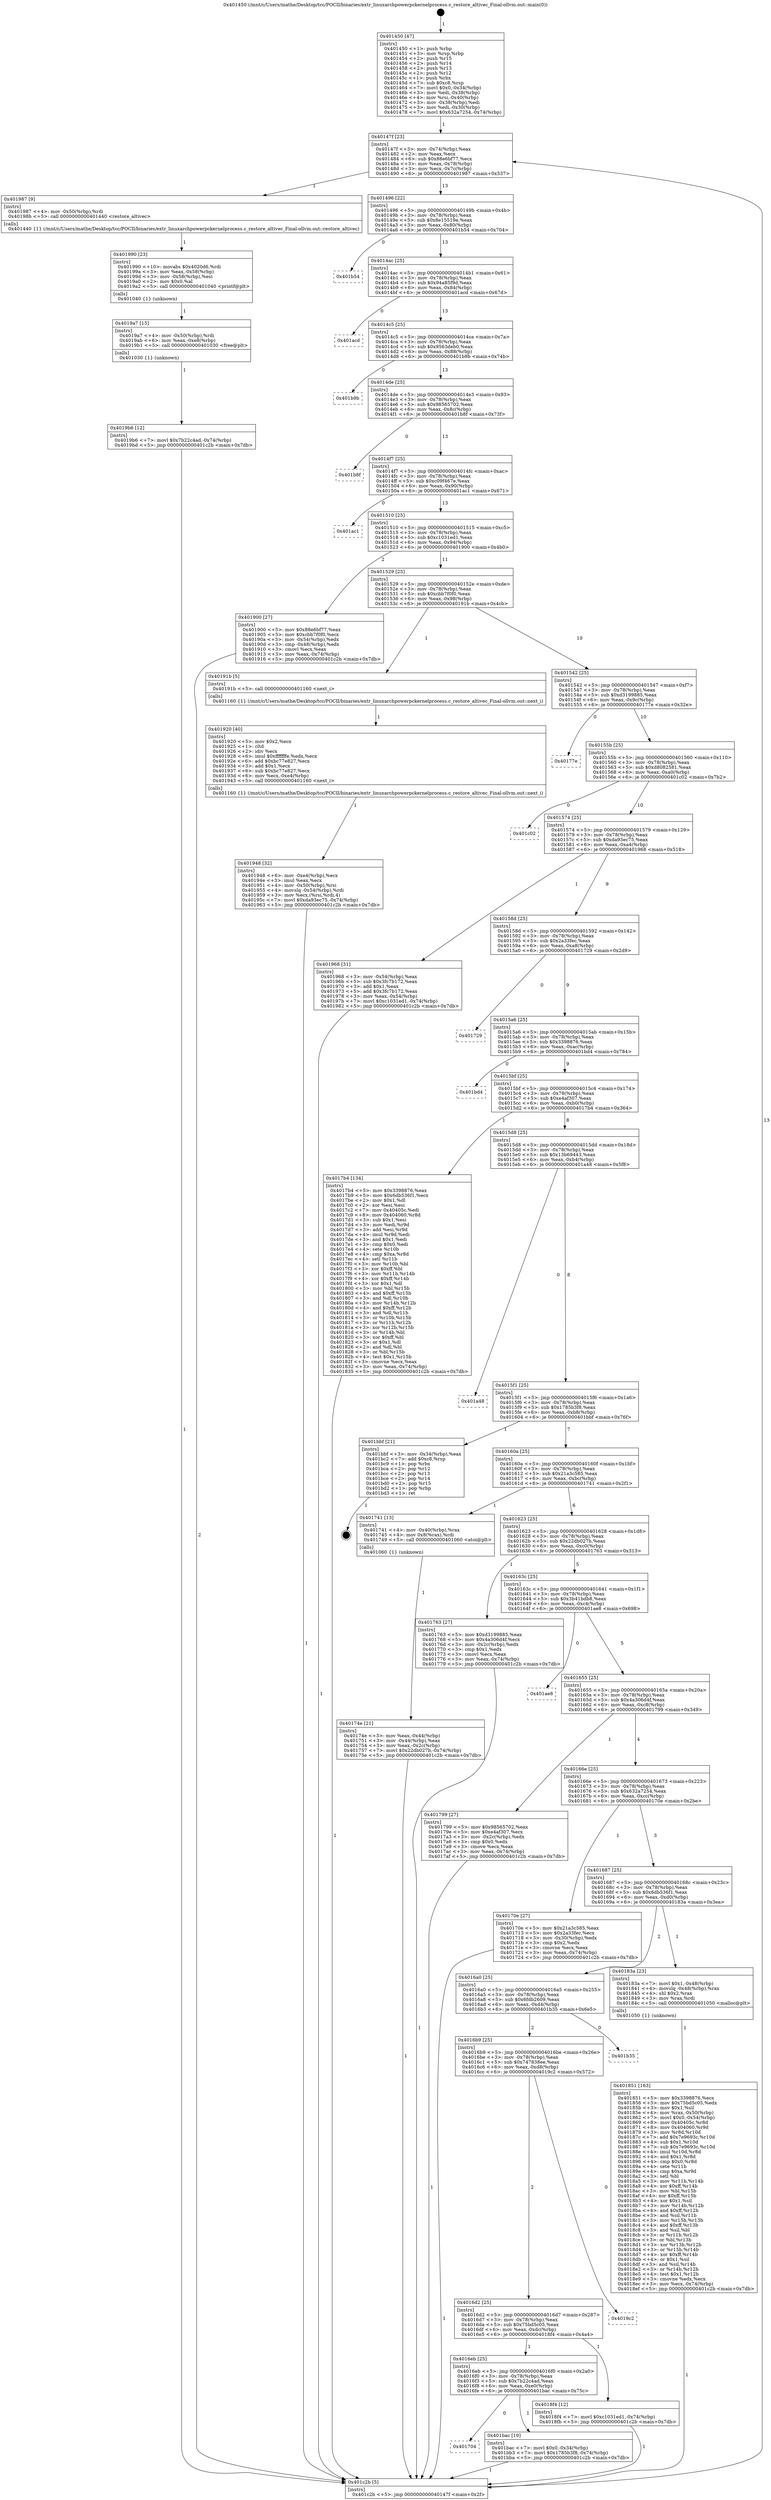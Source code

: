 digraph "0x401450" {
  label = "0x401450 (/mnt/c/Users/mathe/Desktop/tcc/POCII/binaries/extr_linuxarchpowerpckernelprocess.c_restore_altivec_Final-ollvm.out::main(0))"
  labelloc = "t"
  node[shape=record]

  Entry [label="",width=0.3,height=0.3,shape=circle,fillcolor=black,style=filled]
  "0x40147f" [label="{
     0x40147f [23]\l
     | [instrs]\l
     &nbsp;&nbsp;0x40147f \<+3\>: mov -0x74(%rbp),%eax\l
     &nbsp;&nbsp;0x401482 \<+2\>: mov %eax,%ecx\l
     &nbsp;&nbsp;0x401484 \<+6\>: sub $0x88e6bf77,%ecx\l
     &nbsp;&nbsp;0x40148a \<+3\>: mov %eax,-0x78(%rbp)\l
     &nbsp;&nbsp;0x40148d \<+3\>: mov %ecx,-0x7c(%rbp)\l
     &nbsp;&nbsp;0x401490 \<+6\>: je 0000000000401987 \<main+0x537\>\l
  }"]
  "0x401987" [label="{
     0x401987 [9]\l
     | [instrs]\l
     &nbsp;&nbsp;0x401987 \<+4\>: mov -0x50(%rbp),%rdi\l
     &nbsp;&nbsp;0x40198b \<+5\>: call 0000000000401440 \<restore_altivec\>\l
     | [calls]\l
     &nbsp;&nbsp;0x401440 \{1\} (/mnt/c/Users/mathe/Desktop/tcc/POCII/binaries/extr_linuxarchpowerpckernelprocess.c_restore_altivec_Final-ollvm.out::restore_altivec)\l
  }"]
  "0x401496" [label="{
     0x401496 [22]\l
     | [instrs]\l
     &nbsp;&nbsp;0x401496 \<+5\>: jmp 000000000040149b \<main+0x4b\>\l
     &nbsp;&nbsp;0x40149b \<+3\>: mov -0x78(%rbp),%eax\l
     &nbsp;&nbsp;0x40149e \<+5\>: sub $0x8e15519e,%eax\l
     &nbsp;&nbsp;0x4014a3 \<+3\>: mov %eax,-0x80(%rbp)\l
     &nbsp;&nbsp;0x4014a6 \<+6\>: je 0000000000401b54 \<main+0x704\>\l
  }"]
  Exit [label="",width=0.3,height=0.3,shape=circle,fillcolor=black,style=filled,peripheries=2]
  "0x401b54" [label="{
     0x401b54\l
  }", style=dashed]
  "0x4014ac" [label="{
     0x4014ac [25]\l
     | [instrs]\l
     &nbsp;&nbsp;0x4014ac \<+5\>: jmp 00000000004014b1 \<main+0x61\>\l
     &nbsp;&nbsp;0x4014b1 \<+3\>: mov -0x78(%rbp),%eax\l
     &nbsp;&nbsp;0x4014b4 \<+5\>: sub $0x94a85f9d,%eax\l
     &nbsp;&nbsp;0x4014b9 \<+6\>: mov %eax,-0x84(%rbp)\l
     &nbsp;&nbsp;0x4014bf \<+6\>: je 0000000000401acd \<main+0x67d\>\l
  }"]
  "0x401704" [label="{
     0x401704\l
  }", style=dashed]
  "0x401acd" [label="{
     0x401acd\l
  }", style=dashed]
  "0x4014c5" [label="{
     0x4014c5 [25]\l
     | [instrs]\l
     &nbsp;&nbsp;0x4014c5 \<+5\>: jmp 00000000004014ca \<main+0x7a\>\l
     &nbsp;&nbsp;0x4014ca \<+3\>: mov -0x78(%rbp),%eax\l
     &nbsp;&nbsp;0x4014cd \<+5\>: sub $0x9563deb0,%eax\l
     &nbsp;&nbsp;0x4014d2 \<+6\>: mov %eax,-0x88(%rbp)\l
     &nbsp;&nbsp;0x4014d8 \<+6\>: je 0000000000401b9b \<main+0x74b\>\l
  }"]
  "0x401bac" [label="{
     0x401bac [19]\l
     | [instrs]\l
     &nbsp;&nbsp;0x401bac \<+7\>: movl $0x0,-0x34(%rbp)\l
     &nbsp;&nbsp;0x401bb3 \<+7\>: movl $0x1785b3f8,-0x74(%rbp)\l
     &nbsp;&nbsp;0x401bba \<+5\>: jmp 0000000000401c2b \<main+0x7db\>\l
  }"]
  "0x401b9b" [label="{
     0x401b9b\l
  }", style=dashed]
  "0x4014de" [label="{
     0x4014de [25]\l
     | [instrs]\l
     &nbsp;&nbsp;0x4014de \<+5\>: jmp 00000000004014e3 \<main+0x93\>\l
     &nbsp;&nbsp;0x4014e3 \<+3\>: mov -0x78(%rbp),%eax\l
     &nbsp;&nbsp;0x4014e6 \<+5\>: sub $0x98565702,%eax\l
     &nbsp;&nbsp;0x4014eb \<+6\>: mov %eax,-0x8c(%rbp)\l
     &nbsp;&nbsp;0x4014f1 \<+6\>: je 0000000000401b8f \<main+0x73f\>\l
  }"]
  "0x4019b6" [label="{
     0x4019b6 [12]\l
     | [instrs]\l
     &nbsp;&nbsp;0x4019b6 \<+7\>: movl $0x7b22c4ad,-0x74(%rbp)\l
     &nbsp;&nbsp;0x4019bd \<+5\>: jmp 0000000000401c2b \<main+0x7db\>\l
  }"]
  "0x401b8f" [label="{
     0x401b8f\l
  }", style=dashed]
  "0x4014f7" [label="{
     0x4014f7 [25]\l
     | [instrs]\l
     &nbsp;&nbsp;0x4014f7 \<+5\>: jmp 00000000004014fc \<main+0xac\>\l
     &nbsp;&nbsp;0x4014fc \<+3\>: mov -0x78(%rbp),%eax\l
     &nbsp;&nbsp;0x4014ff \<+5\>: sub $0xc09f467e,%eax\l
     &nbsp;&nbsp;0x401504 \<+6\>: mov %eax,-0x90(%rbp)\l
     &nbsp;&nbsp;0x40150a \<+6\>: je 0000000000401ac1 \<main+0x671\>\l
  }"]
  "0x4019a7" [label="{
     0x4019a7 [15]\l
     | [instrs]\l
     &nbsp;&nbsp;0x4019a7 \<+4\>: mov -0x50(%rbp),%rdi\l
     &nbsp;&nbsp;0x4019ab \<+6\>: mov %eax,-0xe8(%rbp)\l
     &nbsp;&nbsp;0x4019b1 \<+5\>: call 0000000000401030 \<free@plt\>\l
     | [calls]\l
     &nbsp;&nbsp;0x401030 \{1\} (unknown)\l
  }"]
  "0x401ac1" [label="{
     0x401ac1\l
  }", style=dashed]
  "0x401510" [label="{
     0x401510 [25]\l
     | [instrs]\l
     &nbsp;&nbsp;0x401510 \<+5\>: jmp 0000000000401515 \<main+0xc5\>\l
     &nbsp;&nbsp;0x401515 \<+3\>: mov -0x78(%rbp),%eax\l
     &nbsp;&nbsp;0x401518 \<+5\>: sub $0xc1031ed1,%eax\l
     &nbsp;&nbsp;0x40151d \<+6\>: mov %eax,-0x94(%rbp)\l
     &nbsp;&nbsp;0x401523 \<+6\>: je 0000000000401900 \<main+0x4b0\>\l
  }"]
  "0x401990" [label="{
     0x401990 [23]\l
     | [instrs]\l
     &nbsp;&nbsp;0x401990 \<+10\>: movabs $0x4020d6,%rdi\l
     &nbsp;&nbsp;0x40199a \<+3\>: mov %eax,-0x58(%rbp)\l
     &nbsp;&nbsp;0x40199d \<+3\>: mov -0x58(%rbp),%esi\l
     &nbsp;&nbsp;0x4019a0 \<+2\>: mov $0x0,%al\l
     &nbsp;&nbsp;0x4019a2 \<+5\>: call 0000000000401040 \<printf@plt\>\l
     | [calls]\l
     &nbsp;&nbsp;0x401040 \{1\} (unknown)\l
  }"]
  "0x401900" [label="{
     0x401900 [27]\l
     | [instrs]\l
     &nbsp;&nbsp;0x401900 \<+5\>: mov $0x88e6bf77,%eax\l
     &nbsp;&nbsp;0x401905 \<+5\>: mov $0xcbb7f0f0,%ecx\l
     &nbsp;&nbsp;0x40190a \<+3\>: mov -0x54(%rbp),%edx\l
     &nbsp;&nbsp;0x40190d \<+3\>: cmp -0x48(%rbp),%edx\l
     &nbsp;&nbsp;0x401910 \<+3\>: cmovl %ecx,%eax\l
     &nbsp;&nbsp;0x401913 \<+3\>: mov %eax,-0x74(%rbp)\l
     &nbsp;&nbsp;0x401916 \<+5\>: jmp 0000000000401c2b \<main+0x7db\>\l
  }"]
  "0x401529" [label="{
     0x401529 [25]\l
     | [instrs]\l
     &nbsp;&nbsp;0x401529 \<+5\>: jmp 000000000040152e \<main+0xde\>\l
     &nbsp;&nbsp;0x40152e \<+3\>: mov -0x78(%rbp),%eax\l
     &nbsp;&nbsp;0x401531 \<+5\>: sub $0xcbb7f0f0,%eax\l
     &nbsp;&nbsp;0x401536 \<+6\>: mov %eax,-0x98(%rbp)\l
     &nbsp;&nbsp;0x40153c \<+6\>: je 000000000040191b \<main+0x4cb\>\l
  }"]
  "0x401948" [label="{
     0x401948 [32]\l
     | [instrs]\l
     &nbsp;&nbsp;0x401948 \<+6\>: mov -0xe4(%rbp),%ecx\l
     &nbsp;&nbsp;0x40194e \<+3\>: imul %eax,%ecx\l
     &nbsp;&nbsp;0x401951 \<+4\>: mov -0x50(%rbp),%rsi\l
     &nbsp;&nbsp;0x401955 \<+4\>: movslq -0x54(%rbp),%rdi\l
     &nbsp;&nbsp;0x401959 \<+3\>: mov %ecx,(%rsi,%rdi,4)\l
     &nbsp;&nbsp;0x40195c \<+7\>: movl $0xda93ec75,-0x74(%rbp)\l
     &nbsp;&nbsp;0x401963 \<+5\>: jmp 0000000000401c2b \<main+0x7db\>\l
  }"]
  "0x40191b" [label="{
     0x40191b [5]\l
     | [instrs]\l
     &nbsp;&nbsp;0x40191b \<+5\>: call 0000000000401160 \<next_i\>\l
     | [calls]\l
     &nbsp;&nbsp;0x401160 \{1\} (/mnt/c/Users/mathe/Desktop/tcc/POCII/binaries/extr_linuxarchpowerpckernelprocess.c_restore_altivec_Final-ollvm.out::next_i)\l
  }"]
  "0x401542" [label="{
     0x401542 [25]\l
     | [instrs]\l
     &nbsp;&nbsp;0x401542 \<+5\>: jmp 0000000000401547 \<main+0xf7\>\l
     &nbsp;&nbsp;0x401547 \<+3\>: mov -0x78(%rbp),%eax\l
     &nbsp;&nbsp;0x40154a \<+5\>: sub $0xd3199885,%eax\l
     &nbsp;&nbsp;0x40154f \<+6\>: mov %eax,-0x9c(%rbp)\l
     &nbsp;&nbsp;0x401555 \<+6\>: je 000000000040177e \<main+0x32e\>\l
  }"]
  "0x401920" [label="{
     0x401920 [40]\l
     | [instrs]\l
     &nbsp;&nbsp;0x401920 \<+5\>: mov $0x2,%ecx\l
     &nbsp;&nbsp;0x401925 \<+1\>: cltd\l
     &nbsp;&nbsp;0x401926 \<+2\>: idiv %ecx\l
     &nbsp;&nbsp;0x401928 \<+6\>: imul $0xfffffffe,%edx,%ecx\l
     &nbsp;&nbsp;0x40192e \<+6\>: add $0xbc77e827,%ecx\l
     &nbsp;&nbsp;0x401934 \<+3\>: add $0x1,%ecx\l
     &nbsp;&nbsp;0x401937 \<+6\>: sub $0xbc77e827,%ecx\l
     &nbsp;&nbsp;0x40193d \<+6\>: mov %ecx,-0xe4(%rbp)\l
     &nbsp;&nbsp;0x401943 \<+5\>: call 0000000000401160 \<next_i\>\l
     | [calls]\l
     &nbsp;&nbsp;0x401160 \{1\} (/mnt/c/Users/mathe/Desktop/tcc/POCII/binaries/extr_linuxarchpowerpckernelprocess.c_restore_altivec_Final-ollvm.out::next_i)\l
  }"]
  "0x40177e" [label="{
     0x40177e\l
  }", style=dashed]
  "0x40155b" [label="{
     0x40155b [25]\l
     | [instrs]\l
     &nbsp;&nbsp;0x40155b \<+5\>: jmp 0000000000401560 \<main+0x110\>\l
     &nbsp;&nbsp;0x401560 \<+3\>: mov -0x78(%rbp),%eax\l
     &nbsp;&nbsp;0x401563 \<+5\>: sub $0xd8082581,%eax\l
     &nbsp;&nbsp;0x401568 \<+6\>: mov %eax,-0xa0(%rbp)\l
     &nbsp;&nbsp;0x40156e \<+6\>: je 0000000000401c02 \<main+0x7b2\>\l
  }"]
  "0x4016eb" [label="{
     0x4016eb [25]\l
     | [instrs]\l
     &nbsp;&nbsp;0x4016eb \<+5\>: jmp 00000000004016f0 \<main+0x2a0\>\l
     &nbsp;&nbsp;0x4016f0 \<+3\>: mov -0x78(%rbp),%eax\l
     &nbsp;&nbsp;0x4016f3 \<+5\>: sub $0x7b22c4ad,%eax\l
     &nbsp;&nbsp;0x4016f8 \<+6\>: mov %eax,-0xe0(%rbp)\l
     &nbsp;&nbsp;0x4016fe \<+6\>: je 0000000000401bac \<main+0x75c\>\l
  }"]
  "0x401c02" [label="{
     0x401c02\l
  }", style=dashed]
  "0x401574" [label="{
     0x401574 [25]\l
     | [instrs]\l
     &nbsp;&nbsp;0x401574 \<+5\>: jmp 0000000000401579 \<main+0x129\>\l
     &nbsp;&nbsp;0x401579 \<+3\>: mov -0x78(%rbp),%eax\l
     &nbsp;&nbsp;0x40157c \<+5\>: sub $0xda93ec75,%eax\l
     &nbsp;&nbsp;0x401581 \<+6\>: mov %eax,-0xa4(%rbp)\l
     &nbsp;&nbsp;0x401587 \<+6\>: je 0000000000401968 \<main+0x518\>\l
  }"]
  "0x4018f4" [label="{
     0x4018f4 [12]\l
     | [instrs]\l
     &nbsp;&nbsp;0x4018f4 \<+7\>: movl $0xc1031ed1,-0x74(%rbp)\l
     &nbsp;&nbsp;0x4018fb \<+5\>: jmp 0000000000401c2b \<main+0x7db\>\l
  }"]
  "0x401968" [label="{
     0x401968 [31]\l
     | [instrs]\l
     &nbsp;&nbsp;0x401968 \<+3\>: mov -0x54(%rbp),%eax\l
     &nbsp;&nbsp;0x40196b \<+5\>: sub $0x3fc7b172,%eax\l
     &nbsp;&nbsp;0x401970 \<+3\>: add $0x1,%eax\l
     &nbsp;&nbsp;0x401973 \<+5\>: add $0x3fc7b172,%eax\l
     &nbsp;&nbsp;0x401978 \<+3\>: mov %eax,-0x54(%rbp)\l
     &nbsp;&nbsp;0x40197b \<+7\>: movl $0xc1031ed1,-0x74(%rbp)\l
     &nbsp;&nbsp;0x401982 \<+5\>: jmp 0000000000401c2b \<main+0x7db\>\l
  }"]
  "0x40158d" [label="{
     0x40158d [25]\l
     | [instrs]\l
     &nbsp;&nbsp;0x40158d \<+5\>: jmp 0000000000401592 \<main+0x142\>\l
     &nbsp;&nbsp;0x401592 \<+3\>: mov -0x78(%rbp),%eax\l
     &nbsp;&nbsp;0x401595 \<+5\>: sub $0x2a33fec,%eax\l
     &nbsp;&nbsp;0x40159a \<+6\>: mov %eax,-0xa8(%rbp)\l
     &nbsp;&nbsp;0x4015a0 \<+6\>: je 0000000000401729 \<main+0x2d9\>\l
  }"]
  "0x4016d2" [label="{
     0x4016d2 [25]\l
     | [instrs]\l
     &nbsp;&nbsp;0x4016d2 \<+5\>: jmp 00000000004016d7 \<main+0x287\>\l
     &nbsp;&nbsp;0x4016d7 \<+3\>: mov -0x78(%rbp),%eax\l
     &nbsp;&nbsp;0x4016da \<+5\>: sub $0x75bd5c05,%eax\l
     &nbsp;&nbsp;0x4016df \<+6\>: mov %eax,-0xdc(%rbp)\l
     &nbsp;&nbsp;0x4016e5 \<+6\>: je 00000000004018f4 \<main+0x4a4\>\l
  }"]
  "0x401729" [label="{
     0x401729\l
  }", style=dashed]
  "0x4015a6" [label="{
     0x4015a6 [25]\l
     | [instrs]\l
     &nbsp;&nbsp;0x4015a6 \<+5\>: jmp 00000000004015ab \<main+0x15b\>\l
     &nbsp;&nbsp;0x4015ab \<+3\>: mov -0x78(%rbp),%eax\l
     &nbsp;&nbsp;0x4015ae \<+5\>: sub $0x3398876,%eax\l
     &nbsp;&nbsp;0x4015b3 \<+6\>: mov %eax,-0xac(%rbp)\l
     &nbsp;&nbsp;0x4015b9 \<+6\>: je 0000000000401bd4 \<main+0x784\>\l
  }"]
  "0x4019c2" [label="{
     0x4019c2\l
  }", style=dashed]
  "0x401bd4" [label="{
     0x401bd4\l
  }", style=dashed]
  "0x4015bf" [label="{
     0x4015bf [25]\l
     | [instrs]\l
     &nbsp;&nbsp;0x4015bf \<+5\>: jmp 00000000004015c4 \<main+0x174\>\l
     &nbsp;&nbsp;0x4015c4 \<+3\>: mov -0x78(%rbp),%eax\l
     &nbsp;&nbsp;0x4015c7 \<+5\>: sub $0xe4af307,%eax\l
     &nbsp;&nbsp;0x4015cc \<+6\>: mov %eax,-0xb0(%rbp)\l
     &nbsp;&nbsp;0x4015d2 \<+6\>: je 00000000004017b4 \<main+0x364\>\l
  }"]
  "0x4016b9" [label="{
     0x4016b9 [25]\l
     | [instrs]\l
     &nbsp;&nbsp;0x4016b9 \<+5\>: jmp 00000000004016be \<main+0x26e\>\l
     &nbsp;&nbsp;0x4016be \<+3\>: mov -0x78(%rbp),%eax\l
     &nbsp;&nbsp;0x4016c1 \<+5\>: sub $0x747838ee,%eax\l
     &nbsp;&nbsp;0x4016c6 \<+6\>: mov %eax,-0xd8(%rbp)\l
     &nbsp;&nbsp;0x4016cc \<+6\>: je 00000000004019c2 \<main+0x572\>\l
  }"]
  "0x4017b4" [label="{
     0x4017b4 [134]\l
     | [instrs]\l
     &nbsp;&nbsp;0x4017b4 \<+5\>: mov $0x3398876,%eax\l
     &nbsp;&nbsp;0x4017b9 \<+5\>: mov $0x6db536f1,%ecx\l
     &nbsp;&nbsp;0x4017be \<+2\>: mov $0x1,%dl\l
     &nbsp;&nbsp;0x4017c0 \<+2\>: xor %esi,%esi\l
     &nbsp;&nbsp;0x4017c2 \<+7\>: mov 0x40405c,%edi\l
     &nbsp;&nbsp;0x4017c9 \<+8\>: mov 0x404060,%r8d\l
     &nbsp;&nbsp;0x4017d1 \<+3\>: sub $0x1,%esi\l
     &nbsp;&nbsp;0x4017d4 \<+3\>: mov %edi,%r9d\l
     &nbsp;&nbsp;0x4017d7 \<+3\>: add %esi,%r9d\l
     &nbsp;&nbsp;0x4017da \<+4\>: imul %r9d,%edi\l
     &nbsp;&nbsp;0x4017de \<+3\>: and $0x1,%edi\l
     &nbsp;&nbsp;0x4017e1 \<+3\>: cmp $0x0,%edi\l
     &nbsp;&nbsp;0x4017e4 \<+4\>: sete %r10b\l
     &nbsp;&nbsp;0x4017e8 \<+4\>: cmp $0xa,%r8d\l
     &nbsp;&nbsp;0x4017ec \<+4\>: setl %r11b\l
     &nbsp;&nbsp;0x4017f0 \<+3\>: mov %r10b,%bl\l
     &nbsp;&nbsp;0x4017f3 \<+3\>: xor $0xff,%bl\l
     &nbsp;&nbsp;0x4017f6 \<+3\>: mov %r11b,%r14b\l
     &nbsp;&nbsp;0x4017f9 \<+4\>: xor $0xff,%r14b\l
     &nbsp;&nbsp;0x4017fd \<+3\>: xor $0x1,%dl\l
     &nbsp;&nbsp;0x401800 \<+3\>: mov %bl,%r15b\l
     &nbsp;&nbsp;0x401803 \<+4\>: and $0xff,%r15b\l
     &nbsp;&nbsp;0x401807 \<+3\>: and %dl,%r10b\l
     &nbsp;&nbsp;0x40180a \<+3\>: mov %r14b,%r12b\l
     &nbsp;&nbsp;0x40180d \<+4\>: and $0xff,%r12b\l
     &nbsp;&nbsp;0x401811 \<+3\>: and %dl,%r11b\l
     &nbsp;&nbsp;0x401814 \<+3\>: or %r10b,%r15b\l
     &nbsp;&nbsp;0x401817 \<+3\>: or %r11b,%r12b\l
     &nbsp;&nbsp;0x40181a \<+3\>: xor %r12b,%r15b\l
     &nbsp;&nbsp;0x40181d \<+3\>: or %r14b,%bl\l
     &nbsp;&nbsp;0x401820 \<+3\>: xor $0xff,%bl\l
     &nbsp;&nbsp;0x401823 \<+3\>: or $0x1,%dl\l
     &nbsp;&nbsp;0x401826 \<+2\>: and %dl,%bl\l
     &nbsp;&nbsp;0x401828 \<+3\>: or %bl,%r15b\l
     &nbsp;&nbsp;0x40182b \<+4\>: test $0x1,%r15b\l
     &nbsp;&nbsp;0x40182f \<+3\>: cmovne %ecx,%eax\l
     &nbsp;&nbsp;0x401832 \<+3\>: mov %eax,-0x74(%rbp)\l
     &nbsp;&nbsp;0x401835 \<+5\>: jmp 0000000000401c2b \<main+0x7db\>\l
  }"]
  "0x4015d8" [label="{
     0x4015d8 [25]\l
     | [instrs]\l
     &nbsp;&nbsp;0x4015d8 \<+5\>: jmp 00000000004015dd \<main+0x18d\>\l
     &nbsp;&nbsp;0x4015dd \<+3\>: mov -0x78(%rbp),%eax\l
     &nbsp;&nbsp;0x4015e0 \<+5\>: sub $0x13b69443,%eax\l
     &nbsp;&nbsp;0x4015e5 \<+6\>: mov %eax,-0xb4(%rbp)\l
     &nbsp;&nbsp;0x4015eb \<+6\>: je 0000000000401a48 \<main+0x5f8\>\l
  }"]
  "0x401b35" [label="{
     0x401b35\l
  }", style=dashed]
  "0x401a48" [label="{
     0x401a48\l
  }", style=dashed]
  "0x4015f1" [label="{
     0x4015f1 [25]\l
     | [instrs]\l
     &nbsp;&nbsp;0x4015f1 \<+5\>: jmp 00000000004015f6 \<main+0x1a6\>\l
     &nbsp;&nbsp;0x4015f6 \<+3\>: mov -0x78(%rbp),%eax\l
     &nbsp;&nbsp;0x4015f9 \<+5\>: sub $0x1785b3f8,%eax\l
     &nbsp;&nbsp;0x4015fe \<+6\>: mov %eax,-0xb8(%rbp)\l
     &nbsp;&nbsp;0x401604 \<+6\>: je 0000000000401bbf \<main+0x76f\>\l
  }"]
  "0x401851" [label="{
     0x401851 [163]\l
     | [instrs]\l
     &nbsp;&nbsp;0x401851 \<+5\>: mov $0x3398876,%ecx\l
     &nbsp;&nbsp;0x401856 \<+5\>: mov $0x75bd5c05,%edx\l
     &nbsp;&nbsp;0x40185b \<+3\>: mov $0x1,%sil\l
     &nbsp;&nbsp;0x40185e \<+4\>: mov %rax,-0x50(%rbp)\l
     &nbsp;&nbsp;0x401862 \<+7\>: movl $0x0,-0x54(%rbp)\l
     &nbsp;&nbsp;0x401869 \<+8\>: mov 0x40405c,%r8d\l
     &nbsp;&nbsp;0x401871 \<+8\>: mov 0x404060,%r9d\l
     &nbsp;&nbsp;0x401879 \<+3\>: mov %r8d,%r10d\l
     &nbsp;&nbsp;0x40187c \<+7\>: add $0x7e9693c,%r10d\l
     &nbsp;&nbsp;0x401883 \<+4\>: sub $0x1,%r10d\l
     &nbsp;&nbsp;0x401887 \<+7\>: sub $0x7e9693c,%r10d\l
     &nbsp;&nbsp;0x40188e \<+4\>: imul %r10d,%r8d\l
     &nbsp;&nbsp;0x401892 \<+4\>: and $0x1,%r8d\l
     &nbsp;&nbsp;0x401896 \<+4\>: cmp $0x0,%r8d\l
     &nbsp;&nbsp;0x40189a \<+4\>: sete %r11b\l
     &nbsp;&nbsp;0x40189e \<+4\>: cmp $0xa,%r9d\l
     &nbsp;&nbsp;0x4018a2 \<+3\>: setl %bl\l
     &nbsp;&nbsp;0x4018a5 \<+3\>: mov %r11b,%r14b\l
     &nbsp;&nbsp;0x4018a8 \<+4\>: xor $0xff,%r14b\l
     &nbsp;&nbsp;0x4018ac \<+3\>: mov %bl,%r15b\l
     &nbsp;&nbsp;0x4018af \<+4\>: xor $0xff,%r15b\l
     &nbsp;&nbsp;0x4018b3 \<+4\>: xor $0x1,%sil\l
     &nbsp;&nbsp;0x4018b7 \<+3\>: mov %r14b,%r12b\l
     &nbsp;&nbsp;0x4018ba \<+4\>: and $0xff,%r12b\l
     &nbsp;&nbsp;0x4018be \<+3\>: and %sil,%r11b\l
     &nbsp;&nbsp;0x4018c1 \<+3\>: mov %r15b,%r13b\l
     &nbsp;&nbsp;0x4018c4 \<+4\>: and $0xff,%r13b\l
     &nbsp;&nbsp;0x4018c8 \<+3\>: and %sil,%bl\l
     &nbsp;&nbsp;0x4018cb \<+3\>: or %r11b,%r12b\l
     &nbsp;&nbsp;0x4018ce \<+3\>: or %bl,%r13b\l
     &nbsp;&nbsp;0x4018d1 \<+3\>: xor %r13b,%r12b\l
     &nbsp;&nbsp;0x4018d4 \<+3\>: or %r15b,%r14b\l
     &nbsp;&nbsp;0x4018d7 \<+4\>: xor $0xff,%r14b\l
     &nbsp;&nbsp;0x4018db \<+4\>: or $0x1,%sil\l
     &nbsp;&nbsp;0x4018df \<+3\>: and %sil,%r14b\l
     &nbsp;&nbsp;0x4018e2 \<+3\>: or %r14b,%r12b\l
     &nbsp;&nbsp;0x4018e5 \<+4\>: test $0x1,%r12b\l
     &nbsp;&nbsp;0x4018e9 \<+3\>: cmovne %edx,%ecx\l
     &nbsp;&nbsp;0x4018ec \<+3\>: mov %ecx,-0x74(%rbp)\l
     &nbsp;&nbsp;0x4018ef \<+5\>: jmp 0000000000401c2b \<main+0x7db\>\l
  }"]
  "0x401bbf" [label="{
     0x401bbf [21]\l
     | [instrs]\l
     &nbsp;&nbsp;0x401bbf \<+3\>: mov -0x34(%rbp),%eax\l
     &nbsp;&nbsp;0x401bc2 \<+7\>: add $0xc8,%rsp\l
     &nbsp;&nbsp;0x401bc9 \<+1\>: pop %rbx\l
     &nbsp;&nbsp;0x401bca \<+2\>: pop %r12\l
     &nbsp;&nbsp;0x401bcc \<+2\>: pop %r13\l
     &nbsp;&nbsp;0x401bce \<+2\>: pop %r14\l
     &nbsp;&nbsp;0x401bd0 \<+2\>: pop %r15\l
     &nbsp;&nbsp;0x401bd2 \<+1\>: pop %rbp\l
     &nbsp;&nbsp;0x401bd3 \<+1\>: ret\l
  }"]
  "0x40160a" [label="{
     0x40160a [25]\l
     | [instrs]\l
     &nbsp;&nbsp;0x40160a \<+5\>: jmp 000000000040160f \<main+0x1bf\>\l
     &nbsp;&nbsp;0x40160f \<+3\>: mov -0x78(%rbp),%eax\l
     &nbsp;&nbsp;0x401612 \<+5\>: sub $0x21a3c585,%eax\l
     &nbsp;&nbsp;0x401617 \<+6\>: mov %eax,-0xbc(%rbp)\l
     &nbsp;&nbsp;0x40161d \<+6\>: je 0000000000401741 \<main+0x2f1\>\l
  }"]
  "0x4016a0" [label="{
     0x4016a0 [25]\l
     | [instrs]\l
     &nbsp;&nbsp;0x4016a0 \<+5\>: jmp 00000000004016a5 \<main+0x255\>\l
     &nbsp;&nbsp;0x4016a5 \<+3\>: mov -0x78(%rbp),%eax\l
     &nbsp;&nbsp;0x4016a8 \<+5\>: sub $0x6fdb2609,%eax\l
     &nbsp;&nbsp;0x4016ad \<+6\>: mov %eax,-0xd4(%rbp)\l
     &nbsp;&nbsp;0x4016b3 \<+6\>: je 0000000000401b35 \<main+0x6e5\>\l
  }"]
  "0x401741" [label="{
     0x401741 [13]\l
     | [instrs]\l
     &nbsp;&nbsp;0x401741 \<+4\>: mov -0x40(%rbp),%rax\l
     &nbsp;&nbsp;0x401745 \<+4\>: mov 0x8(%rax),%rdi\l
     &nbsp;&nbsp;0x401749 \<+5\>: call 0000000000401060 \<atoi@plt\>\l
     | [calls]\l
     &nbsp;&nbsp;0x401060 \{1\} (unknown)\l
  }"]
  "0x401623" [label="{
     0x401623 [25]\l
     | [instrs]\l
     &nbsp;&nbsp;0x401623 \<+5\>: jmp 0000000000401628 \<main+0x1d8\>\l
     &nbsp;&nbsp;0x401628 \<+3\>: mov -0x78(%rbp),%eax\l
     &nbsp;&nbsp;0x40162b \<+5\>: sub $0x22db027b,%eax\l
     &nbsp;&nbsp;0x401630 \<+6\>: mov %eax,-0xc0(%rbp)\l
     &nbsp;&nbsp;0x401636 \<+6\>: je 0000000000401763 \<main+0x313\>\l
  }"]
  "0x40183a" [label="{
     0x40183a [23]\l
     | [instrs]\l
     &nbsp;&nbsp;0x40183a \<+7\>: movl $0x1,-0x48(%rbp)\l
     &nbsp;&nbsp;0x401841 \<+4\>: movslq -0x48(%rbp),%rax\l
     &nbsp;&nbsp;0x401845 \<+4\>: shl $0x2,%rax\l
     &nbsp;&nbsp;0x401849 \<+3\>: mov %rax,%rdi\l
     &nbsp;&nbsp;0x40184c \<+5\>: call 0000000000401050 \<malloc@plt\>\l
     | [calls]\l
     &nbsp;&nbsp;0x401050 \{1\} (unknown)\l
  }"]
  "0x401763" [label="{
     0x401763 [27]\l
     | [instrs]\l
     &nbsp;&nbsp;0x401763 \<+5\>: mov $0xd3199885,%eax\l
     &nbsp;&nbsp;0x401768 \<+5\>: mov $0x4a306d4f,%ecx\l
     &nbsp;&nbsp;0x40176d \<+3\>: mov -0x2c(%rbp),%edx\l
     &nbsp;&nbsp;0x401770 \<+3\>: cmp $0x1,%edx\l
     &nbsp;&nbsp;0x401773 \<+3\>: cmovl %ecx,%eax\l
     &nbsp;&nbsp;0x401776 \<+3\>: mov %eax,-0x74(%rbp)\l
     &nbsp;&nbsp;0x401779 \<+5\>: jmp 0000000000401c2b \<main+0x7db\>\l
  }"]
  "0x40163c" [label="{
     0x40163c [25]\l
     | [instrs]\l
     &nbsp;&nbsp;0x40163c \<+5\>: jmp 0000000000401641 \<main+0x1f1\>\l
     &nbsp;&nbsp;0x401641 \<+3\>: mov -0x78(%rbp),%eax\l
     &nbsp;&nbsp;0x401644 \<+5\>: sub $0x3b41bdb8,%eax\l
     &nbsp;&nbsp;0x401649 \<+6\>: mov %eax,-0xc4(%rbp)\l
     &nbsp;&nbsp;0x40164f \<+6\>: je 0000000000401ae8 \<main+0x698\>\l
  }"]
  "0x40174e" [label="{
     0x40174e [21]\l
     | [instrs]\l
     &nbsp;&nbsp;0x40174e \<+3\>: mov %eax,-0x44(%rbp)\l
     &nbsp;&nbsp;0x401751 \<+3\>: mov -0x44(%rbp),%eax\l
     &nbsp;&nbsp;0x401754 \<+3\>: mov %eax,-0x2c(%rbp)\l
     &nbsp;&nbsp;0x401757 \<+7\>: movl $0x22db027b,-0x74(%rbp)\l
     &nbsp;&nbsp;0x40175e \<+5\>: jmp 0000000000401c2b \<main+0x7db\>\l
  }"]
  "0x401ae8" [label="{
     0x401ae8\l
  }", style=dashed]
  "0x401655" [label="{
     0x401655 [25]\l
     | [instrs]\l
     &nbsp;&nbsp;0x401655 \<+5\>: jmp 000000000040165a \<main+0x20a\>\l
     &nbsp;&nbsp;0x40165a \<+3\>: mov -0x78(%rbp),%eax\l
     &nbsp;&nbsp;0x40165d \<+5\>: sub $0x4a306d4f,%eax\l
     &nbsp;&nbsp;0x401662 \<+6\>: mov %eax,-0xc8(%rbp)\l
     &nbsp;&nbsp;0x401668 \<+6\>: je 0000000000401799 \<main+0x349\>\l
  }"]
  "0x401450" [label="{
     0x401450 [47]\l
     | [instrs]\l
     &nbsp;&nbsp;0x401450 \<+1\>: push %rbp\l
     &nbsp;&nbsp;0x401451 \<+3\>: mov %rsp,%rbp\l
     &nbsp;&nbsp;0x401454 \<+2\>: push %r15\l
     &nbsp;&nbsp;0x401456 \<+2\>: push %r14\l
     &nbsp;&nbsp;0x401458 \<+2\>: push %r13\l
     &nbsp;&nbsp;0x40145a \<+2\>: push %r12\l
     &nbsp;&nbsp;0x40145c \<+1\>: push %rbx\l
     &nbsp;&nbsp;0x40145d \<+7\>: sub $0xc8,%rsp\l
     &nbsp;&nbsp;0x401464 \<+7\>: movl $0x0,-0x34(%rbp)\l
     &nbsp;&nbsp;0x40146b \<+3\>: mov %edi,-0x38(%rbp)\l
     &nbsp;&nbsp;0x40146e \<+4\>: mov %rsi,-0x40(%rbp)\l
     &nbsp;&nbsp;0x401472 \<+3\>: mov -0x38(%rbp),%edi\l
     &nbsp;&nbsp;0x401475 \<+3\>: mov %edi,-0x30(%rbp)\l
     &nbsp;&nbsp;0x401478 \<+7\>: movl $0x632a7254,-0x74(%rbp)\l
  }"]
  "0x401799" [label="{
     0x401799 [27]\l
     | [instrs]\l
     &nbsp;&nbsp;0x401799 \<+5\>: mov $0x98565702,%eax\l
     &nbsp;&nbsp;0x40179e \<+5\>: mov $0xe4af307,%ecx\l
     &nbsp;&nbsp;0x4017a3 \<+3\>: mov -0x2c(%rbp),%edx\l
     &nbsp;&nbsp;0x4017a6 \<+3\>: cmp $0x0,%edx\l
     &nbsp;&nbsp;0x4017a9 \<+3\>: cmove %ecx,%eax\l
     &nbsp;&nbsp;0x4017ac \<+3\>: mov %eax,-0x74(%rbp)\l
     &nbsp;&nbsp;0x4017af \<+5\>: jmp 0000000000401c2b \<main+0x7db\>\l
  }"]
  "0x40166e" [label="{
     0x40166e [25]\l
     | [instrs]\l
     &nbsp;&nbsp;0x40166e \<+5\>: jmp 0000000000401673 \<main+0x223\>\l
     &nbsp;&nbsp;0x401673 \<+3\>: mov -0x78(%rbp),%eax\l
     &nbsp;&nbsp;0x401676 \<+5\>: sub $0x632a7254,%eax\l
     &nbsp;&nbsp;0x40167b \<+6\>: mov %eax,-0xcc(%rbp)\l
     &nbsp;&nbsp;0x401681 \<+6\>: je 000000000040170e \<main+0x2be\>\l
  }"]
  "0x401c2b" [label="{
     0x401c2b [5]\l
     | [instrs]\l
     &nbsp;&nbsp;0x401c2b \<+5\>: jmp 000000000040147f \<main+0x2f\>\l
  }"]
  "0x40170e" [label="{
     0x40170e [27]\l
     | [instrs]\l
     &nbsp;&nbsp;0x40170e \<+5\>: mov $0x21a3c585,%eax\l
     &nbsp;&nbsp;0x401713 \<+5\>: mov $0x2a33fec,%ecx\l
     &nbsp;&nbsp;0x401718 \<+3\>: mov -0x30(%rbp),%edx\l
     &nbsp;&nbsp;0x40171b \<+3\>: cmp $0x2,%edx\l
     &nbsp;&nbsp;0x40171e \<+3\>: cmovne %ecx,%eax\l
     &nbsp;&nbsp;0x401721 \<+3\>: mov %eax,-0x74(%rbp)\l
     &nbsp;&nbsp;0x401724 \<+5\>: jmp 0000000000401c2b \<main+0x7db\>\l
  }"]
  "0x401687" [label="{
     0x401687 [25]\l
     | [instrs]\l
     &nbsp;&nbsp;0x401687 \<+5\>: jmp 000000000040168c \<main+0x23c\>\l
     &nbsp;&nbsp;0x40168c \<+3\>: mov -0x78(%rbp),%eax\l
     &nbsp;&nbsp;0x40168f \<+5\>: sub $0x6db536f1,%eax\l
     &nbsp;&nbsp;0x401694 \<+6\>: mov %eax,-0xd0(%rbp)\l
     &nbsp;&nbsp;0x40169a \<+6\>: je 000000000040183a \<main+0x3ea\>\l
  }"]
  Entry -> "0x401450" [label=" 1"]
  "0x40147f" -> "0x401987" [label=" 1"]
  "0x40147f" -> "0x401496" [label=" 13"]
  "0x401bbf" -> Exit [label=" 1"]
  "0x401496" -> "0x401b54" [label=" 0"]
  "0x401496" -> "0x4014ac" [label=" 13"]
  "0x401bac" -> "0x401c2b" [label=" 1"]
  "0x4014ac" -> "0x401acd" [label=" 0"]
  "0x4014ac" -> "0x4014c5" [label=" 13"]
  "0x4016eb" -> "0x401704" [label=" 0"]
  "0x4014c5" -> "0x401b9b" [label=" 0"]
  "0x4014c5" -> "0x4014de" [label=" 13"]
  "0x4016eb" -> "0x401bac" [label=" 1"]
  "0x4014de" -> "0x401b8f" [label=" 0"]
  "0x4014de" -> "0x4014f7" [label=" 13"]
  "0x4019b6" -> "0x401c2b" [label=" 1"]
  "0x4014f7" -> "0x401ac1" [label=" 0"]
  "0x4014f7" -> "0x401510" [label=" 13"]
  "0x4019a7" -> "0x4019b6" [label=" 1"]
  "0x401510" -> "0x401900" [label=" 2"]
  "0x401510" -> "0x401529" [label=" 11"]
  "0x401990" -> "0x4019a7" [label=" 1"]
  "0x401529" -> "0x40191b" [label=" 1"]
  "0x401529" -> "0x401542" [label=" 10"]
  "0x401987" -> "0x401990" [label=" 1"]
  "0x401542" -> "0x40177e" [label=" 0"]
  "0x401542" -> "0x40155b" [label=" 10"]
  "0x401968" -> "0x401c2b" [label=" 1"]
  "0x40155b" -> "0x401c02" [label=" 0"]
  "0x40155b" -> "0x401574" [label=" 10"]
  "0x401948" -> "0x401c2b" [label=" 1"]
  "0x401574" -> "0x401968" [label=" 1"]
  "0x401574" -> "0x40158d" [label=" 9"]
  "0x401920" -> "0x401948" [label=" 1"]
  "0x40158d" -> "0x401729" [label=" 0"]
  "0x40158d" -> "0x4015a6" [label=" 9"]
  "0x401900" -> "0x401c2b" [label=" 2"]
  "0x4015a6" -> "0x401bd4" [label=" 0"]
  "0x4015a6" -> "0x4015bf" [label=" 9"]
  "0x4018f4" -> "0x401c2b" [label=" 1"]
  "0x4015bf" -> "0x4017b4" [label=" 1"]
  "0x4015bf" -> "0x4015d8" [label=" 8"]
  "0x4016d2" -> "0x4018f4" [label=" 1"]
  "0x4015d8" -> "0x401a48" [label=" 0"]
  "0x4015d8" -> "0x4015f1" [label=" 8"]
  "0x40191b" -> "0x401920" [label=" 1"]
  "0x4015f1" -> "0x401bbf" [label=" 1"]
  "0x4015f1" -> "0x40160a" [label=" 7"]
  "0x4016b9" -> "0x4019c2" [label=" 0"]
  "0x40160a" -> "0x401741" [label=" 1"]
  "0x40160a" -> "0x401623" [label=" 6"]
  "0x4016d2" -> "0x4016eb" [label=" 1"]
  "0x401623" -> "0x401763" [label=" 1"]
  "0x401623" -> "0x40163c" [label=" 5"]
  "0x4016a0" -> "0x4016b9" [label=" 2"]
  "0x40163c" -> "0x401ae8" [label=" 0"]
  "0x40163c" -> "0x401655" [label=" 5"]
  "0x4016b9" -> "0x4016d2" [label=" 2"]
  "0x401655" -> "0x401799" [label=" 1"]
  "0x401655" -> "0x40166e" [label=" 4"]
  "0x401851" -> "0x401c2b" [label=" 1"]
  "0x40166e" -> "0x40170e" [label=" 1"]
  "0x40166e" -> "0x401687" [label=" 3"]
  "0x40170e" -> "0x401c2b" [label=" 1"]
  "0x401450" -> "0x40147f" [label=" 1"]
  "0x401c2b" -> "0x40147f" [label=" 13"]
  "0x401741" -> "0x40174e" [label=" 1"]
  "0x40174e" -> "0x401c2b" [label=" 1"]
  "0x401763" -> "0x401c2b" [label=" 1"]
  "0x401799" -> "0x401c2b" [label=" 1"]
  "0x4017b4" -> "0x401c2b" [label=" 1"]
  "0x4016a0" -> "0x401b35" [label=" 0"]
  "0x401687" -> "0x40183a" [label=" 1"]
  "0x401687" -> "0x4016a0" [label=" 2"]
  "0x40183a" -> "0x401851" [label=" 1"]
}
